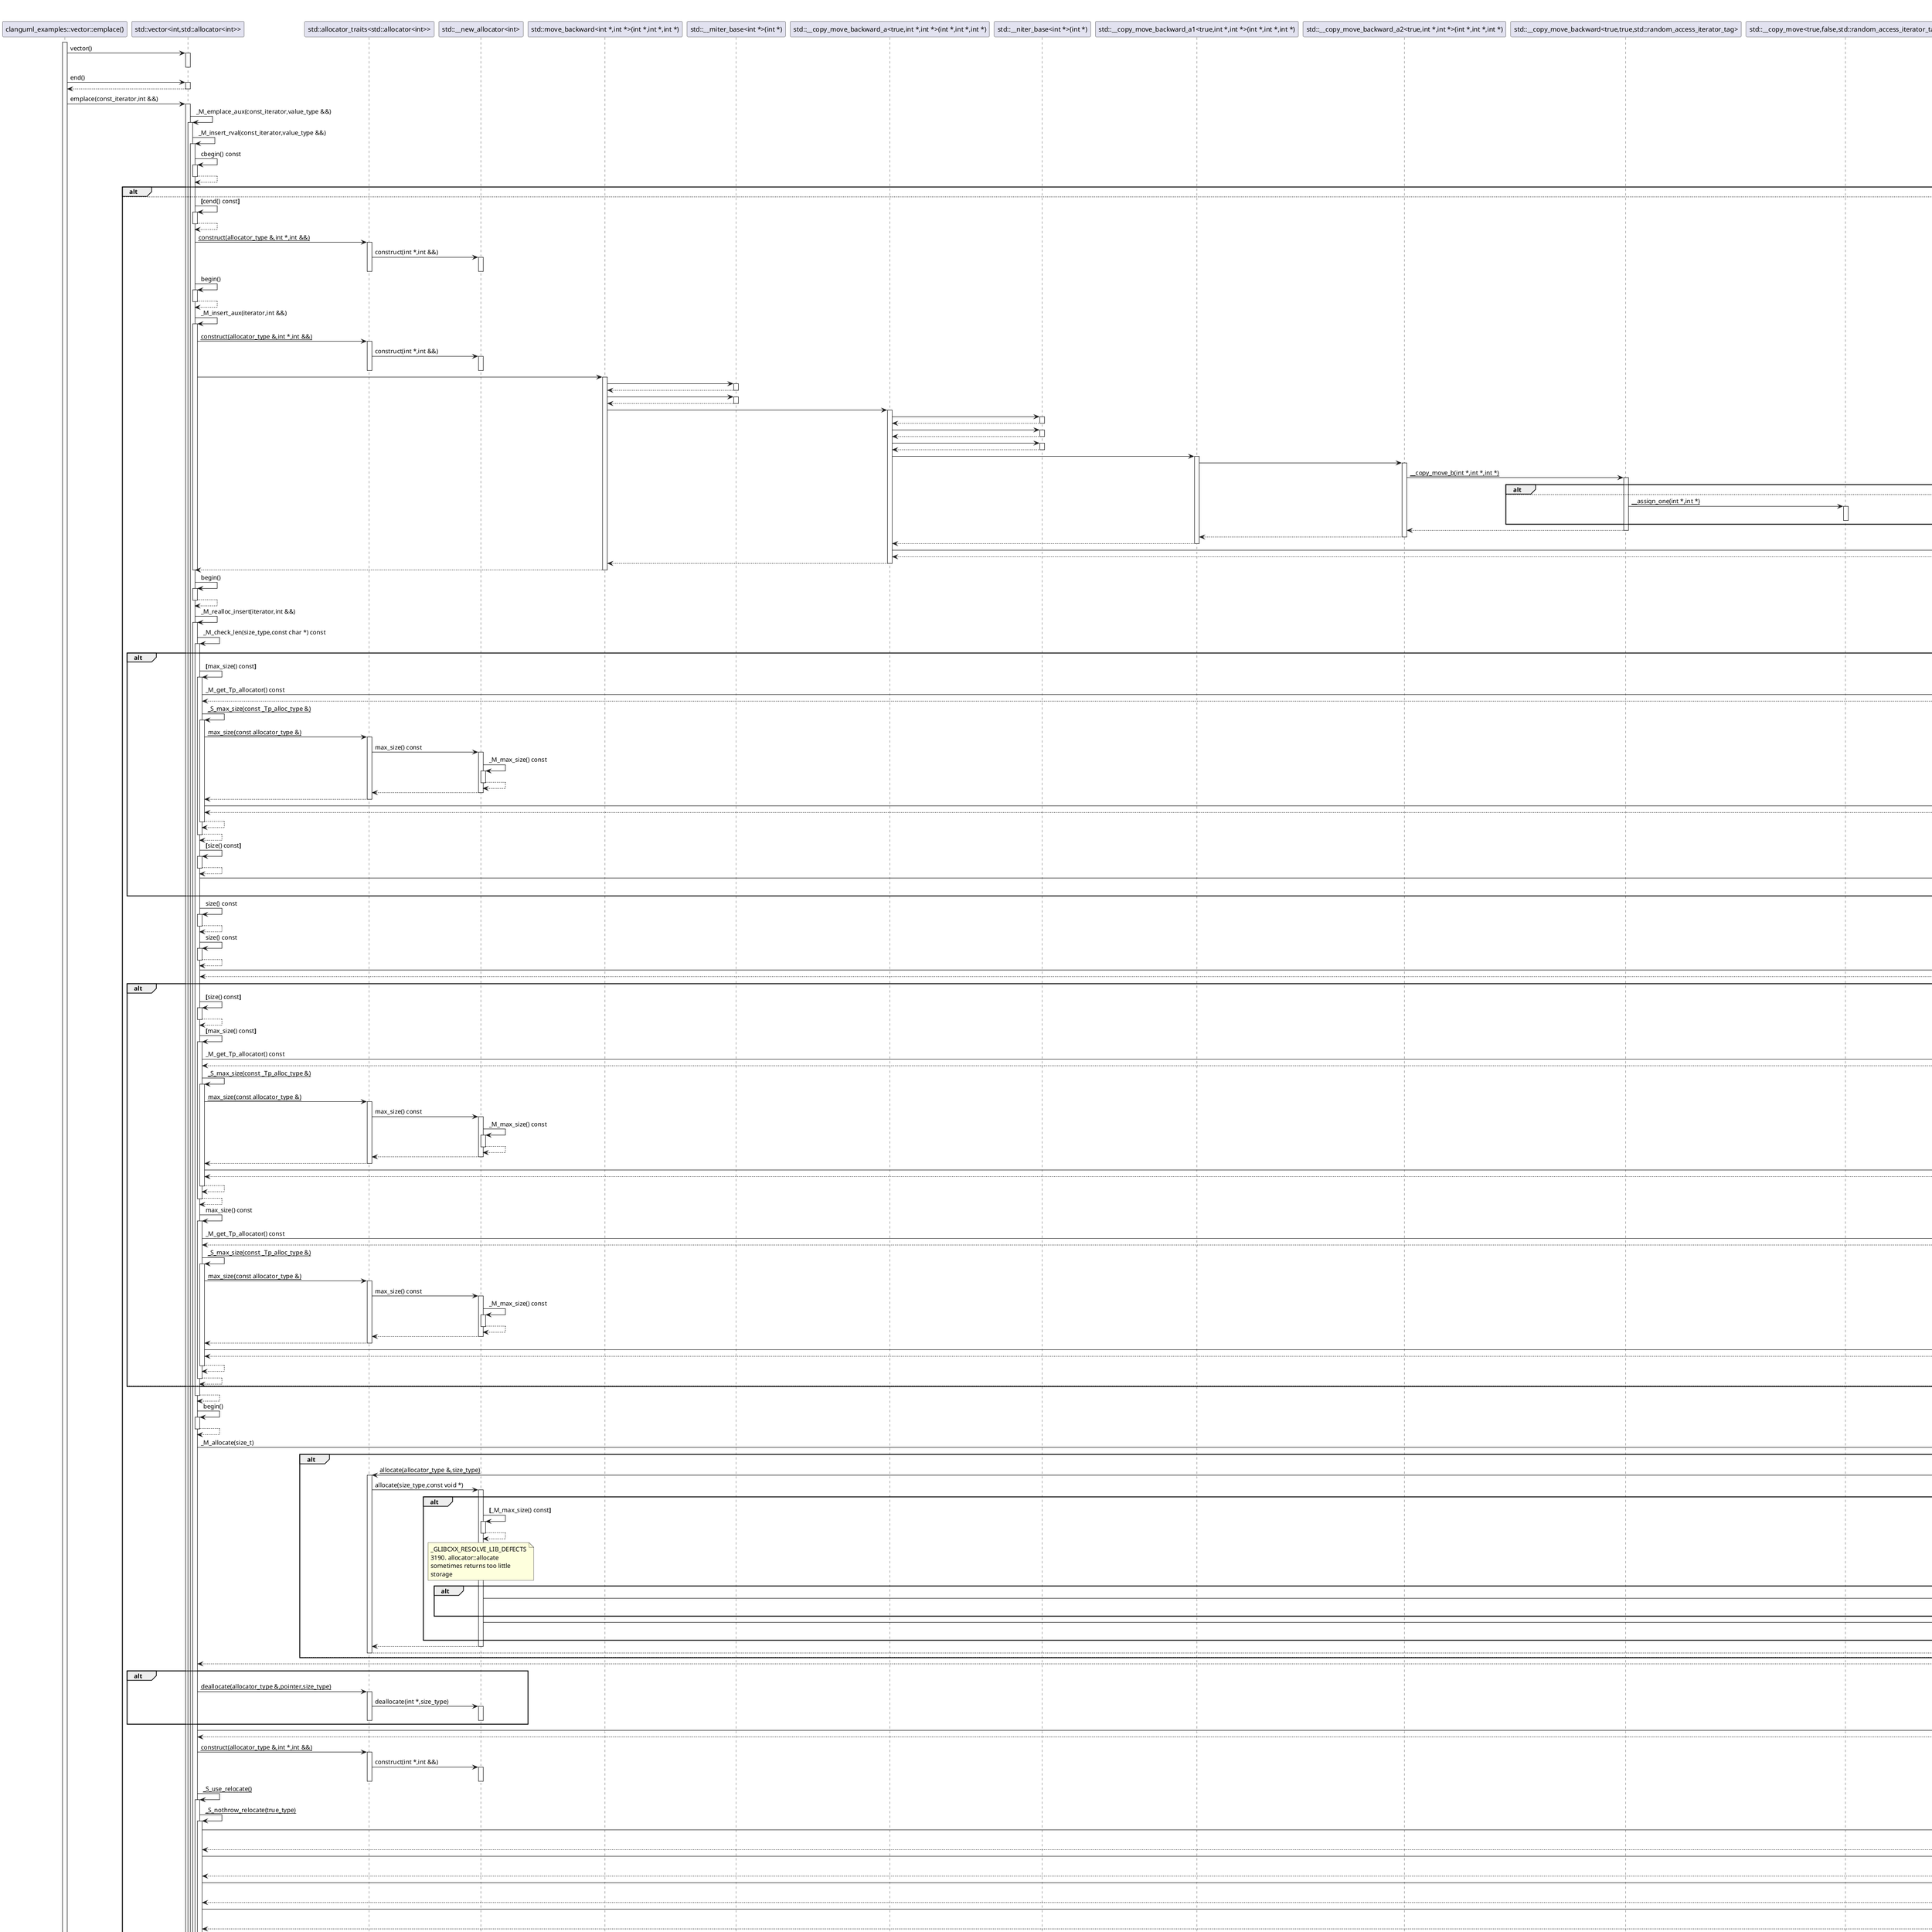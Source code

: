 @startuml
title std::vector emplace() sequence diagram
participant "clanguml_examples::vector::emplace()" as C_0011263144175145469968 [[{emplace}]]
activate C_0011263144175145469968
participant "std::vector<int,std::allocator<int>>" as C_0015941193700393482414
C_0011263144175145469968 -> C_0015941193700393482414 [[{}]] : vector()
activate C_0015941193700393482414
deactivate C_0015941193700393482414
C_0011263144175145469968 -> C_0015941193700393482414 [[{}]] : end()
activate C_0015941193700393482414
C_0015941193700393482414 --> C_0011263144175145469968
deactivate C_0015941193700393482414
C_0011263144175145469968 -> C_0015941193700393482414 [[{}]] : emplace(const_iterator,int &&)
activate C_0015941193700393482414
C_0015941193700393482414 -> C_0015941193700393482414 : _M_emplace_aux(const_iterator,value_type &&)
activate C_0015941193700393482414
C_0015941193700393482414 -> C_0015941193700393482414 : _M_insert_rval(const_iterator,value_type &&)
activate C_0015941193700393482414
C_0015941193700393482414 -> C_0015941193700393482414 : cbegin() const
activate C_0015941193700393482414
C_0015941193700393482414 --> C_0015941193700393482414
deactivate C_0015941193700393482414
alt
else
C_0015941193700393482414 -> C_0015941193700393482414 : **[**cend() const**]**
activate C_0015941193700393482414
C_0015941193700393482414 --> C_0015941193700393482414
deactivate C_0015941193700393482414
participant "std::allocator_traits<std::allocator<int>>" as C_0010063822820481407780
C_0015941193700393482414 -> C_0010063822820481407780 : __construct(allocator_type &,int *,int &&)__
activate C_0010063822820481407780
participant "std::__new_allocator<int>" as C_0013536231744392208463
C_0010063822820481407780 -> C_0013536231744392208463 : construct(int *,int &&)
activate C_0013536231744392208463
deactivate C_0013536231744392208463
deactivate C_0010063822820481407780
C_0015941193700393482414 -> C_0015941193700393482414 : begin()
activate C_0015941193700393482414
C_0015941193700393482414 --> C_0015941193700393482414
deactivate C_0015941193700393482414
C_0015941193700393482414 -> C_0015941193700393482414 : _M_insert_aux(iterator,int &&)
activate C_0015941193700393482414
C_0015941193700393482414 -> C_0010063822820481407780 : __construct(allocator_type &,int *,int &&)__
activate C_0010063822820481407780
C_0010063822820481407780 -> C_0013536231744392208463 : construct(int *,int &&)
activate C_0013536231744392208463
deactivate C_0013536231744392208463
deactivate C_0010063822820481407780
participant "std::move_backward<int *,int *>(int *,int *,int *)" as C_0009652104259835145654
C_0015941193700393482414 -> C_0009652104259835145654 : 
activate C_0009652104259835145654
participant "std::__miter_base<int *>(int *)" as C_0005606349143570622066
C_0009652104259835145654 -> C_0005606349143570622066 : 
activate C_0005606349143570622066
C_0005606349143570622066 --> C_0009652104259835145654
deactivate C_0005606349143570622066
C_0009652104259835145654 -> C_0005606349143570622066 : 
activate C_0005606349143570622066
C_0005606349143570622066 --> C_0009652104259835145654
deactivate C_0005606349143570622066
participant "std::__copy_move_backward_a<true,int *,int *>(int *,int *,int *)" as C_0007141132863551649466
C_0009652104259835145654 -> C_0007141132863551649466 : 
activate C_0007141132863551649466
participant "std::__niter_base<int *>(int *)" as C_0003398911146189074410
C_0007141132863551649466 -> C_0003398911146189074410 : 
activate C_0003398911146189074410
C_0003398911146189074410 --> C_0007141132863551649466
deactivate C_0003398911146189074410
C_0007141132863551649466 -> C_0003398911146189074410 : 
activate C_0003398911146189074410
C_0003398911146189074410 --> C_0007141132863551649466
deactivate C_0003398911146189074410
C_0007141132863551649466 -> C_0003398911146189074410 : 
activate C_0003398911146189074410
C_0003398911146189074410 --> C_0007141132863551649466
deactivate C_0003398911146189074410
participant "std::__copy_move_backward_a1<true,int *,int *>(int *,int *,int *)" as C_0011783134468367473614
C_0007141132863551649466 -> C_0011783134468367473614 : 
activate C_0011783134468367473614
participant "std::__copy_move_backward_a2<true,int *,int *>(int *,int *,int *)" as C_0009947005634884701560
C_0011783134468367473614 -> C_0009947005634884701560 : 
activate C_0009947005634884701560
participant "std::__copy_move_backward<true,true,std::random_access_iterator_tag>" as C_0001492776226183515379
C_0009947005634884701560 -> C_0001492776226183515379 : ____copy_move_b(int *,int *,int *)__
activate C_0001492776226183515379
alt
else
participant "std::__copy_move<true,false,std::random_access_iterator_tag>" as C_0007533333341847638545
C_0001492776226183515379 -> C_0007533333341847638545 : ____assign_one(int *,int *)__
activate C_0007533333341847638545
deactivate C_0007533333341847638545
end
C_0001492776226183515379 --> C_0009947005634884701560
deactivate C_0001492776226183515379
C_0009947005634884701560 --> C_0011783134468367473614
deactivate C_0009947005634884701560
C_0011783134468367473614 --> C_0007141132863551649466
deactivate C_0011783134468367473614
participant "std::__niter_wrap<int *>(int *const &,int *)" as C_0016017675111949389967
C_0007141132863551649466 -> C_0016017675111949389967 : 
activate C_0016017675111949389967
C_0016017675111949389967 --> C_0007141132863551649466
deactivate C_0016017675111949389967
C_0007141132863551649466 --> C_0009652104259835145654
deactivate C_0007141132863551649466
C_0009652104259835145654 --> C_0015941193700393482414
deactivate C_0009652104259835145654
deactivate C_0015941193700393482414
C_0015941193700393482414 -> C_0015941193700393482414 : begin()
activate C_0015941193700393482414
C_0015941193700393482414 --> C_0015941193700393482414
deactivate C_0015941193700393482414
C_0015941193700393482414 -> C_0015941193700393482414 : _M_realloc_insert(iterator,int &&)
activate C_0015941193700393482414
C_0015941193700393482414 -> C_0015941193700393482414 : _M_check_len(size_type,const char *) const
activate C_0015941193700393482414
alt
C_0015941193700393482414 -> C_0015941193700393482414 : **[**max_size() const**]**
activate C_0015941193700393482414
participant "std::_Vector_base<int,std::allocator<int>>" as C_0002242519539507971003
C_0015941193700393482414 -> C_0002242519539507971003 : _M_get_Tp_allocator() const
activate C_0002242519539507971003
C_0002242519539507971003 --> C_0015941193700393482414
deactivate C_0002242519539507971003
C_0015941193700393482414 -> C_0015941193700393482414 : ___S_max_size(const _Tp_alloc_type &)__
activate C_0015941193700393482414
C_0015941193700393482414 -> C_0010063822820481407780 : __max_size(const allocator_type &)__
activate C_0010063822820481407780
C_0010063822820481407780 -> C_0013536231744392208463 : max_size() const
activate C_0013536231744392208463
C_0013536231744392208463 -> C_0013536231744392208463 : _M_max_size() const
activate C_0013536231744392208463
C_0013536231744392208463 --> C_0013536231744392208463
deactivate C_0013536231744392208463
C_0013536231744392208463 --> C_0010063822820481407780
deactivate C_0013536231744392208463
C_0010063822820481407780 --> C_0015941193700393482414
deactivate C_0010063822820481407780
participant "std::min<unsigned long>(const unsigned long &,const unsigned long &)" as C_0009138995724741752461
C_0015941193700393482414 -> C_0009138995724741752461 : 
activate C_0009138995724741752461
C_0009138995724741752461 --> C_0015941193700393482414
deactivate C_0009138995724741752461
C_0015941193700393482414 --> C_0015941193700393482414
deactivate C_0015941193700393482414
C_0015941193700393482414 --> C_0015941193700393482414
deactivate C_0015941193700393482414
C_0015941193700393482414 -> C_0015941193700393482414 : **[**size() const**]**
activate C_0015941193700393482414
C_0015941193700393482414 --> C_0015941193700393482414
deactivate C_0015941193700393482414
participant "std::__throw_length_error(const char *)" as C_0012137766637998982545
C_0015941193700393482414 -> C_0012137766637998982545 : 
activate C_0012137766637998982545
deactivate C_0012137766637998982545
end
C_0015941193700393482414 -> C_0015941193700393482414 : size() const
activate C_0015941193700393482414
C_0015941193700393482414 --> C_0015941193700393482414
deactivate C_0015941193700393482414
C_0015941193700393482414 -> C_0015941193700393482414 : size() const
activate C_0015941193700393482414
C_0015941193700393482414 --> C_0015941193700393482414
deactivate C_0015941193700393482414
participant "std::max<unsigned long>(const unsigned long &,const unsigned long &)" as C_0017273831125994635944
C_0015941193700393482414 -> C_0017273831125994635944 : 
activate C_0017273831125994635944
C_0017273831125994635944 --> C_0015941193700393482414
deactivate C_0017273831125994635944
alt
C_0015941193700393482414 -> C_0015941193700393482414 : **[**size() const**]**
activate C_0015941193700393482414
C_0015941193700393482414 --> C_0015941193700393482414
deactivate C_0015941193700393482414
C_0015941193700393482414 -> C_0015941193700393482414 : **[**max_size() const**]**
activate C_0015941193700393482414
C_0015941193700393482414 -> C_0002242519539507971003 : _M_get_Tp_allocator() const
activate C_0002242519539507971003
C_0002242519539507971003 --> C_0015941193700393482414
deactivate C_0002242519539507971003
C_0015941193700393482414 -> C_0015941193700393482414 : ___S_max_size(const _Tp_alloc_type &)__
activate C_0015941193700393482414
C_0015941193700393482414 -> C_0010063822820481407780 : __max_size(const allocator_type &)__
activate C_0010063822820481407780
C_0010063822820481407780 -> C_0013536231744392208463 : max_size() const
activate C_0013536231744392208463
C_0013536231744392208463 -> C_0013536231744392208463 : _M_max_size() const
activate C_0013536231744392208463
C_0013536231744392208463 --> C_0013536231744392208463
deactivate C_0013536231744392208463
C_0013536231744392208463 --> C_0010063822820481407780
deactivate C_0013536231744392208463
C_0010063822820481407780 --> C_0015941193700393482414
deactivate C_0010063822820481407780
C_0015941193700393482414 -> C_0009138995724741752461 : 
activate C_0009138995724741752461
C_0009138995724741752461 --> C_0015941193700393482414
deactivate C_0009138995724741752461
C_0015941193700393482414 --> C_0015941193700393482414
deactivate C_0015941193700393482414
C_0015941193700393482414 --> C_0015941193700393482414
deactivate C_0015941193700393482414
C_0015941193700393482414 -> C_0015941193700393482414 : max_size() const
activate C_0015941193700393482414
C_0015941193700393482414 -> C_0002242519539507971003 : _M_get_Tp_allocator() const
activate C_0002242519539507971003
C_0002242519539507971003 --> C_0015941193700393482414
deactivate C_0002242519539507971003
C_0015941193700393482414 -> C_0015941193700393482414 : ___S_max_size(const _Tp_alloc_type &)__
activate C_0015941193700393482414
C_0015941193700393482414 -> C_0010063822820481407780 : __max_size(const allocator_type &)__
activate C_0010063822820481407780
C_0010063822820481407780 -> C_0013536231744392208463 : max_size() const
activate C_0013536231744392208463
C_0013536231744392208463 -> C_0013536231744392208463 : _M_max_size() const
activate C_0013536231744392208463
C_0013536231744392208463 --> C_0013536231744392208463
deactivate C_0013536231744392208463
C_0013536231744392208463 --> C_0010063822820481407780
deactivate C_0013536231744392208463
C_0010063822820481407780 --> C_0015941193700393482414
deactivate C_0010063822820481407780
C_0015941193700393482414 -> C_0009138995724741752461 : 
activate C_0009138995724741752461
C_0009138995724741752461 --> C_0015941193700393482414
deactivate C_0009138995724741752461
C_0015941193700393482414 --> C_0015941193700393482414
deactivate C_0015941193700393482414
C_0015941193700393482414 --> C_0015941193700393482414
deactivate C_0015941193700393482414
else
end
C_0015941193700393482414 --> C_0015941193700393482414
deactivate C_0015941193700393482414
C_0015941193700393482414 -> C_0015941193700393482414 : begin()
activate C_0015941193700393482414
C_0015941193700393482414 --> C_0015941193700393482414
deactivate C_0015941193700393482414
C_0015941193700393482414 -> C_0002242519539507971003 : _M_allocate(size_t)
activate C_0002242519539507971003
alt
C_0002242519539507971003 -> C_0010063822820481407780 : __allocate(allocator_type &,size_type)__
activate C_0010063822820481407780
C_0010063822820481407780 -> C_0013536231744392208463 : allocate(size_type,const void *)
activate C_0013536231744392208463
alt
C_0013536231744392208463 -> C_0013536231744392208463 : **[**_M_max_size() const**]**
activate C_0013536231744392208463
C_0013536231744392208463 --> C_0013536231744392208463
deactivate C_0013536231744392208463
note over C_0013536231744392208463
_GLIBCXX_RESOLVE_LIB_DEFECTS
3190. allocator::allocate
sometimes returns too little
storage
end note
alt
participant "std::__throw_bad_array_new_length()" as C_0017195084916193522427
C_0013536231744392208463 -> C_0017195084916193522427 : 
activate C_0017195084916193522427
deactivate C_0017195084916193522427
end
participant "std::__throw_bad_alloc()" as C_0013352003183979330430
C_0013536231744392208463 -> C_0013352003183979330430 : 
activate C_0013352003183979330430
deactivate C_0013352003183979330430
end
C_0013536231744392208463 --> C_0010063822820481407780
deactivate C_0013536231744392208463
C_0010063822820481407780 --> C_0002242519539507971003
deactivate C_0010063822820481407780
else
end
C_0002242519539507971003 --> C_0015941193700393482414
deactivate C_0002242519539507971003
alt
C_0015941193700393482414 -> C_0010063822820481407780 : __deallocate(allocator_type &,pointer,size_type)__
activate C_0010063822820481407780
C_0010063822820481407780 -> C_0013536231744392208463 : deallocate(int *,size_type)
activate C_0013536231744392208463
deactivate C_0013536231744392208463
deactivate C_0010063822820481407780
end
participant "std::__to_address<int>(int *)" as C_0004855128701536684386
C_0015941193700393482414 -> C_0004855128701536684386 : 
activate C_0004855128701536684386
C_0004855128701536684386 --> C_0015941193700393482414
deactivate C_0004855128701536684386
C_0015941193700393482414 -> C_0010063822820481407780 : __construct(allocator_type &,int *,int &&)__
activate C_0010063822820481407780
C_0010063822820481407780 -> C_0013536231744392208463 : construct(int *,int &&)
activate C_0013536231744392208463
deactivate C_0013536231744392208463
deactivate C_0010063822820481407780
C_0015941193700393482414 -> C_0015941193700393482414 : ___S_use_relocate()__
activate C_0015941193700393482414
C_0015941193700393482414 -> C_0015941193700393482414 : ___S_nothrow_relocate(true_type)__
activate C_0015941193700393482414
participant "std::declval<int *>()" as C_0004779186066276791745
C_0015941193700393482414 -> C_0004779186066276791745 : 
activate C_0004779186066276791745
participant "std::__declval<int *,int *&&>(int)" as C_0018160989867957437293
C_0004779186066276791745 -> C_0018160989867957437293 : 
activate C_0018160989867957437293
C_0018160989867957437293 --> C_0004779186066276791745
deactivate C_0018160989867957437293
C_0004779186066276791745 --> C_0015941193700393482414
deactivate C_0004779186066276791745
C_0015941193700393482414 -> C_0004779186066276791745 : 
activate C_0004779186066276791745
C_0004779186066276791745 -> C_0018160989867957437293 : 
activate C_0018160989867957437293
C_0018160989867957437293 --> C_0004779186066276791745
deactivate C_0018160989867957437293
C_0004779186066276791745 --> C_0015941193700393482414
deactivate C_0004779186066276791745
C_0015941193700393482414 -> C_0004779186066276791745 : 
activate C_0004779186066276791745
C_0004779186066276791745 -> C_0018160989867957437293 : 
activate C_0018160989867957437293
C_0018160989867957437293 --> C_0004779186066276791745
deactivate C_0018160989867957437293
C_0004779186066276791745 --> C_0015941193700393482414
deactivate C_0004779186066276791745
participant "std::declval<std::allocator<int> &>()" as C_0002484442590246211927
C_0015941193700393482414 -> C_0002484442590246211927 : 
activate C_0002484442590246211927
participant "std::__declval<std::allocator<int> &,std::allocator<int> &>(int)" as C_0005450069788562230153
C_0002484442590246211927 -> C_0005450069788562230153 : 
activate C_0005450069788562230153
C_0005450069788562230153 --> C_0002484442590246211927
deactivate C_0005450069788562230153
C_0002484442590246211927 --> C_0015941193700393482414
deactivate C_0002484442590246211927
participant "std::__relocate_a<int *,int *,std::allocator<int>>(int *,int *,int *,std::allocator<int> &)" as C_0009333400899182116630
C_0015941193700393482414 -> C_0009333400899182116630 : 
activate C_0009333400899182116630
participant "std::__niter_base<_Iterator>(reverse_iterator<_Iterator>)" as C_0013490546104110753729
C_0009333400899182116630 -> C_0013490546104110753729 : 
activate C_0013490546104110753729
participant "std::reverse_iterator<_Iterator>" as C_0003742820890603540341
C_0013490546104110753729 -> C_0003742820890603540341 : base() const
activate C_0003742820890603540341
C_0003742820890603540341 --> C_0013490546104110753729
deactivate C_0003742820890603540341
participant "std::__make_reverse_iterator<_Iterator>(_Iterator)" as C_0017093837099329869810
C_0013490546104110753729 -> C_0017093837099329869810 : 
activate C_0017093837099329869810
C_0017093837099329869810 --> C_0013490546104110753729
deactivate C_0017093837099329869810
C_0013490546104110753729 -> C_0003742820890603540341 : base() const
activate C_0003742820890603540341
C_0003742820890603540341 --> C_0013490546104110753729
deactivate C_0003742820890603540341
C_0013490546104110753729 -> C_0013490546104110753729 : 
activate C_0013490546104110753729
deactivate C_0013490546104110753729
C_0013490546104110753729 -> C_0017093837099329869810 : 
activate C_0017093837099329869810
C_0017093837099329869810 --> C_0013490546104110753729
deactivate C_0017093837099329869810
C_0013490546104110753729 --> C_0009333400899182116630
deactivate C_0013490546104110753729
C_0009333400899182116630 -> C_0013490546104110753729 : 
activate C_0013490546104110753729
C_0013490546104110753729 -> C_0003742820890603540341 : base() const
activate C_0003742820890603540341
C_0003742820890603540341 --> C_0013490546104110753729
deactivate C_0003742820890603540341
C_0013490546104110753729 -> C_0017093837099329869810 : 
activate C_0017093837099329869810
C_0017093837099329869810 --> C_0013490546104110753729
deactivate C_0017093837099329869810
C_0013490546104110753729 -> C_0003742820890603540341 : base() const
activate C_0003742820890603540341
C_0003742820890603540341 --> C_0013490546104110753729
deactivate C_0003742820890603540341
C_0013490546104110753729 -> C_0013490546104110753729 : 
activate C_0013490546104110753729
deactivate C_0013490546104110753729
C_0013490546104110753729 -> C_0017093837099329869810 : 
activate C_0017093837099329869810
C_0017093837099329869810 --> C_0013490546104110753729
deactivate C_0017093837099329869810
C_0013490546104110753729 --> C_0009333400899182116630
deactivate C_0013490546104110753729
C_0009333400899182116630 -> C_0013490546104110753729 : 
activate C_0013490546104110753729
C_0013490546104110753729 -> C_0003742820890603540341 : base() const
activate C_0003742820890603540341
C_0003742820890603540341 --> C_0013490546104110753729
deactivate C_0003742820890603540341
C_0013490546104110753729 -> C_0017093837099329869810 : 
activate C_0017093837099329869810
C_0017093837099329869810 --> C_0013490546104110753729
deactivate C_0017093837099329869810
C_0013490546104110753729 -> C_0003742820890603540341 : base() const
activate C_0003742820890603540341
C_0003742820890603540341 --> C_0013490546104110753729
deactivate C_0003742820890603540341
C_0013490546104110753729 -> C_0013490546104110753729 : 
activate C_0013490546104110753729
deactivate C_0013490546104110753729
C_0013490546104110753729 -> C_0017093837099329869810 : 
activate C_0017093837099329869810
C_0017093837099329869810 --> C_0013490546104110753729
deactivate C_0017093837099329869810
C_0013490546104110753729 --> C_0009333400899182116630
deactivate C_0013490546104110753729
participant "std::__relocate_a_1<_Tp,_Up>(_Tp *,_Tp *,_Tp *,allocator<_Up> &)" as C_0002290468438876315038
C_0009333400899182116630 -> C_0002290468438876315038 : 
activate C_0002290468438876315038
C_0002290468438876315038 --> C_0009333400899182116630
deactivate C_0002290468438876315038
C_0009333400899182116630 -> C_0003398911146189074410 : 
activate C_0003398911146189074410
C_0003398911146189074410 --> C_0009333400899182116630
deactivate C_0003398911146189074410
C_0009333400899182116630 -> C_0003398911146189074410 : 
activate C_0003398911146189074410
C_0003398911146189074410 --> C_0009333400899182116630
deactivate C_0003398911146189074410
C_0009333400899182116630 -> C_0003398911146189074410 : 
activate C_0003398911146189074410
C_0003398911146189074410 --> C_0009333400899182116630
deactivate C_0003398911146189074410
participant "std::__relocate_a_1<int,int>(int *,int *,int *,std::allocator<int> &)" as C_0010814365466682801946
C_0009333400899182116630 -> C_0010814365466682801946 : 
activate C_0010814365466682801946
C_0010814365466682801946 --> C_0009333400899182116630
deactivate C_0010814365466682801946
C_0009333400899182116630 --> C_0015941193700393482414
deactivate C_0009333400899182116630
C_0015941193700393482414 --> C_0015941193700393482414
deactivate C_0015941193700393482414
C_0015941193700393482414 --> C_0015941193700393482414
deactivate C_0015941193700393482414
C_0015941193700393482414 -> C_0002242519539507971003 : _M_get_Tp_allocator()
activate C_0002242519539507971003
C_0002242519539507971003 --> C_0015941193700393482414
deactivate C_0002242519539507971003
note over C_0015941193700393482414
Relocation cannot throw.
end note
C_0015941193700393482414 -> C_0015941193700393482414 : ___S_relocate(pointer,pointer,pointer,_Tp_alloc_type &)__
activate C_0015941193700393482414
C_0015941193700393482414 -> C_0009333400899182116630 : 
activate C_0009333400899182116630
C_0009333400899182116630 -> C_0013490546104110753729 : 
activate C_0013490546104110753729
C_0013490546104110753729 -> C_0003742820890603540341 : base() const
activate C_0003742820890603540341
C_0003742820890603540341 --> C_0013490546104110753729
deactivate C_0003742820890603540341
C_0013490546104110753729 -> C_0017093837099329869810 : 
activate C_0017093837099329869810
C_0017093837099329869810 --> C_0013490546104110753729
deactivate C_0017093837099329869810
C_0013490546104110753729 -> C_0003742820890603540341 : base() const
activate C_0003742820890603540341
C_0003742820890603540341 --> C_0013490546104110753729
deactivate C_0003742820890603540341
C_0013490546104110753729 -> C_0013490546104110753729 : 
activate C_0013490546104110753729
deactivate C_0013490546104110753729
C_0013490546104110753729 -> C_0017093837099329869810 : 
activate C_0017093837099329869810
C_0017093837099329869810 --> C_0013490546104110753729
deactivate C_0017093837099329869810
C_0013490546104110753729 --> C_0009333400899182116630
deactivate C_0013490546104110753729
C_0009333400899182116630 -> C_0013490546104110753729 : 
activate C_0013490546104110753729
C_0013490546104110753729 -> C_0003742820890603540341 : base() const
activate C_0003742820890603540341
C_0003742820890603540341 --> C_0013490546104110753729
deactivate C_0003742820890603540341
C_0013490546104110753729 -> C_0017093837099329869810 : 
activate C_0017093837099329869810
C_0017093837099329869810 --> C_0013490546104110753729
deactivate C_0017093837099329869810
C_0013490546104110753729 -> C_0003742820890603540341 : base() const
activate C_0003742820890603540341
C_0003742820890603540341 --> C_0013490546104110753729
deactivate C_0003742820890603540341
C_0013490546104110753729 -> C_0013490546104110753729 : 
activate C_0013490546104110753729
deactivate C_0013490546104110753729
C_0013490546104110753729 -> C_0017093837099329869810 : 
activate C_0017093837099329869810
C_0017093837099329869810 --> C_0013490546104110753729
deactivate C_0017093837099329869810
C_0013490546104110753729 --> C_0009333400899182116630
deactivate C_0013490546104110753729
C_0009333400899182116630 -> C_0013490546104110753729 : 
activate C_0013490546104110753729
C_0013490546104110753729 -> C_0003742820890603540341 : base() const
activate C_0003742820890603540341
C_0003742820890603540341 --> C_0013490546104110753729
deactivate C_0003742820890603540341
C_0013490546104110753729 -> C_0017093837099329869810 : 
activate C_0017093837099329869810
C_0017093837099329869810 --> C_0013490546104110753729
deactivate C_0017093837099329869810
C_0013490546104110753729 -> C_0003742820890603540341 : base() const
activate C_0003742820890603540341
C_0003742820890603540341 --> C_0013490546104110753729
deactivate C_0003742820890603540341
C_0013490546104110753729 -> C_0013490546104110753729 : 
activate C_0013490546104110753729
deactivate C_0013490546104110753729
C_0013490546104110753729 -> C_0017093837099329869810 : 
activate C_0017093837099329869810
C_0017093837099329869810 --> C_0013490546104110753729
deactivate C_0017093837099329869810
C_0013490546104110753729 --> C_0009333400899182116630
deactivate C_0013490546104110753729
C_0009333400899182116630 -> C_0002290468438876315038 : 
activate C_0002290468438876315038
C_0002290468438876315038 --> C_0009333400899182116630
deactivate C_0002290468438876315038
C_0009333400899182116630 -> C_0003398911146189074410 : 
activate C_0003398911146189074410
C_0003398911146189074410 --> C_0009333400899182116630
deactivate C_0003398911146189074410
C_0009333400899182116630 -> C_0003398911146189074410 : 
activate C_0003398911146189074410
C_0003398911146189074410 --> C_0009333400899182116630
deactivate C_0003398911146189074410
C_0009333400899182116630 -> C_0003398911146189074410 : 
activate C_0003398911146189074410
C_0003398911146189074410 --> C_0009333400899182116630
deactivate C_0003398911146189074410
C_0009333400899182116630 -> C_0010814365466682801946 : 
activate C_0010814365466682801946
C_0010814365466682801946 --> C_0009333400899182116630
deactivate C_0010814365466682801946
C_0009333400899182116630 --> C_0015941193700393482414
deactivate C_0009333400899182116630
C_0015941193700393482414 --> C_0015941193700393482414
deactivate C_0015941193700393482414
C_0015941193700393482414 -> C_0002242519539507971003 : _M_get_Tp_allocator()
activate C_0002242519539507971003
C_0002242519539507971003 --> C_0015941193700393482414
deactivate C_0002242519539507971003
C_0015941193700393482414 -> C_0015941193700393482414 : ___S_relocate(pointer,pointer,pointer,_Tp_alloc_type &)__
activate C_0015941193700393482414
C_0015941193700393482414 -> C_0009333400899182116630 : 
activate C_0009333400899182116630
C_0009333400899182116630 -> C_0013490546104110753729 : 
activate C_0013490546104110753729
C_0013490546104110753729 -> C_0003742820890603540341 : base() const
activate C_0003742820890603540341
C_0003742820890603540341 --> C_0013490546104110753729
deactivate C_0003742820890603540341
C_0013490546104110753729 -> C_0017093837099329869810 : 
activate C_0017093837099329869810
C_0017093837099329869810 --> C_0013490546104110753729
deactivate C_0017093837099329869810
C_0013490546104110753729 -> C_0003742820890603540341 : base() const
activate C_0003742820890603540341
C_0003742820890603540341 --> C_0013490546104110753729
deactivate C_0003742820890603540341
C_0013490546104110753729 -> C_0013490546104110753729 : 
activate C_0013490546104110753729
deactivate C_0013490546104110753729
C_0013490546104110753729 -> C_0017093837099329869810 : 
activate C_0017093837099329869810
C_0017093837099329869810 --> C_0013490546104110753729
deactivate C_0017093837099329869810
C_0013490546104110753729 --> C_0009333400899182116630
deactivate C_0013490546104110753729
C_0009333400899182116630 -> C_0013490546104110753729 : 
activate C_0013490546104110753729
C_0013490546104110753729 -> C_0003742820890603540341 : base() const
activate C_0003742820890603540341
C_0003742820890603540341 --> C_0013490546104110753729
deactivate C_0003742820890603540341
C_0013490546104110753729 -> C_0017093837099329869810 : 
activate C_0017093837099329869810
C_0017093837099329869810 --> C_0013490546104110753729
deactivate C_0017093837099329869810
C_0013490546104110753729 -> C_0003742820890603540341 : base() const
activate C_0003742820890603540341
C_0003742820890603540341 --> C_0013490546104110753729
deactivate C_0003742820890603540341
C_0013490546104110753729 -> C_0013490546104110753729 : 
activate C_0013490546104110753729
deactivate C_0013490546104110753729
C_0013490546104110753729 -> C_0017093837099329869810 : 
activate C_0017093837099329869810
C_0017093837099329869810 --> C_0013490546104110753729
deactivate C_0017093837099329869810
C_0013490546104110753729 --> C_0009333400899182116630
deactivate C_0013490546104110753729
C_0009333400899182116630 -> C_0013490546104110753729 : 
activate C_0013490546104110753729
C_0013490546104110753729 -> C_0003742820890603540341 : base() const
activate C_0003742820890603540341
C_0003742820890603540341 --> C_0013490546104110753729
deactivate C_0003742820890603540341
C_0013490546104110753729 -> C_0017093837099329869810 : 
activate C_0017093837099329869810
C_0017093837099329869810 --> C_0013490546104110753729
deactivate C_0017093837099329869810
C_0013490546104110753729 -> C_0003742820890603540341 : base() const
activate C_0003742820890603540341
C_0003742820890603540341 --> C_0013490546104110753729
deactivate C_0003742820890603540341
C_0013490546104110753729 -> C_0013490546104110753729 : 
activate C_0013490546104110753729
deactivate C_0013490546104110753729
C_0013490546104110753729 -> C_0017093837099329869810 : 
activate C_0017093837099329869810
C_0017093837099329869810 --> C_0013490546104110753729
deactivate C_0017093837099329869810
C_0013490546104110753729 --> C_0009333400899182116630
deactivate C_0013490546104110753729
C_0009333400899182116630 -> C_0002290468438876315038 : 
activate C_0002290468438876315038
C_0002290468438876315038 --> C_0009333400899182116630
deactivate C_0002290468438876315038
C_0009333400899182116630 -> C_0003398911146189074410 : 
activate C_0003398911146189074410
C_0003398911146189074410 --> C_0009333400899182116630
deactivate C_0003398911146189074410
C_0009333400899182116630 -> C_0003398911146189074410 : 
activate C_0003398911146189074410
C_0003398911146189074410 --> C_0009333400899182116630
deactivate C_0003398911146189074410
C_0009333400899182116630 -> C_0003398911146189074410 : 
activate C_0003398911146189074410
C_0003398911146189074410 --> C_0009333400899182116630
deactivate C_0003398911146189074410
C_0009333400899182116630 -> C_0010814365466682801946 : 
activate C_0010814365466682801946
C_0010814365466682801946 --> C_0009333400899182116630
deactivate C_0010814365466682801946
C_0009333400899182116630 --> C_0015941193700393482414
deactivate C_0009333400899182116630
C_0015941193700393482414 --> C_0015941193700393482414
deactivate C_0015941193700393482414
deactivate C_0015941193700393482414
end
C_0015941193700393482414 --> C_0015941193700393482414
deactivate C_0015941193700393482414
C_0015941193700393482414 --> C_0015941193700393482414
deactivate C_0015941193700393482414
C_0015941193700393482414 --> C_0011263144175145469968
deactivate C_0015941193700393482414
deactivate C_0011263144175145469968

'Generated with clang-uml, version 0.6.0
'LLVM version Ubuntu clang version 19.1.1 (1ubuntu1)
@enduml
